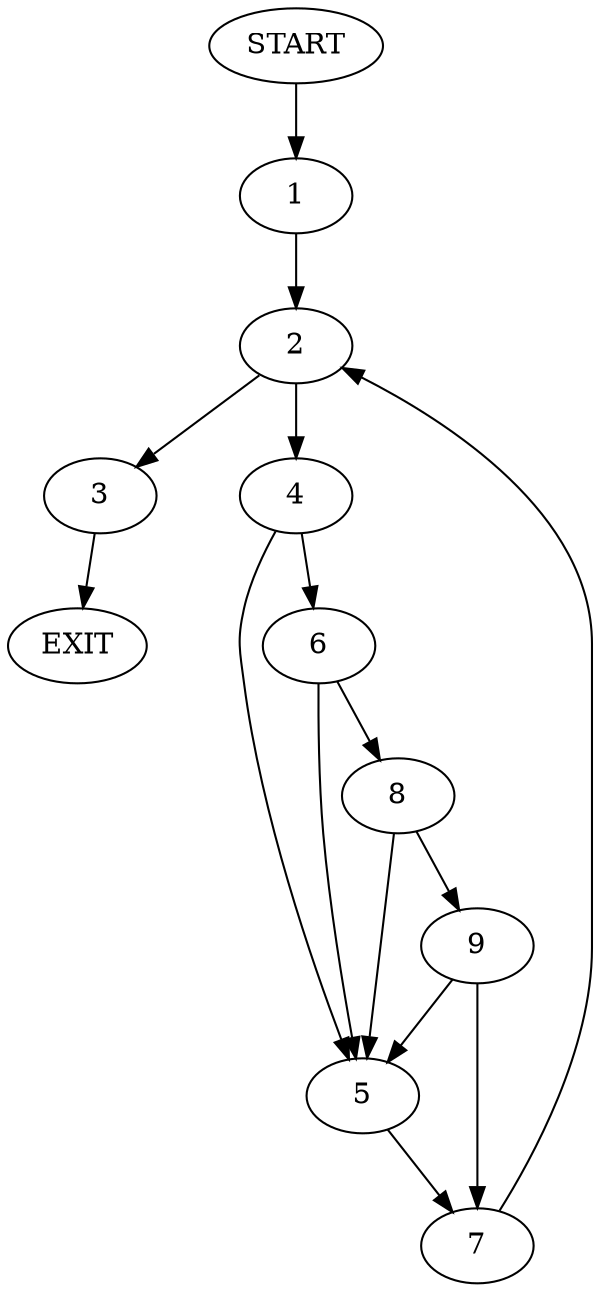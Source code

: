 digraph {
0 [label="START"]
10 [label="EXIT"]
0 -> 1
1 -> 2
2 -> 3
2 -> 4
4 -> 5
4 -> 6
3 -> 10
5 -> 7
6 -> 5
6 -> 8
8 -> 5
8 -> 9
9 -> 7
9 -> 5
7 -> 2
}
